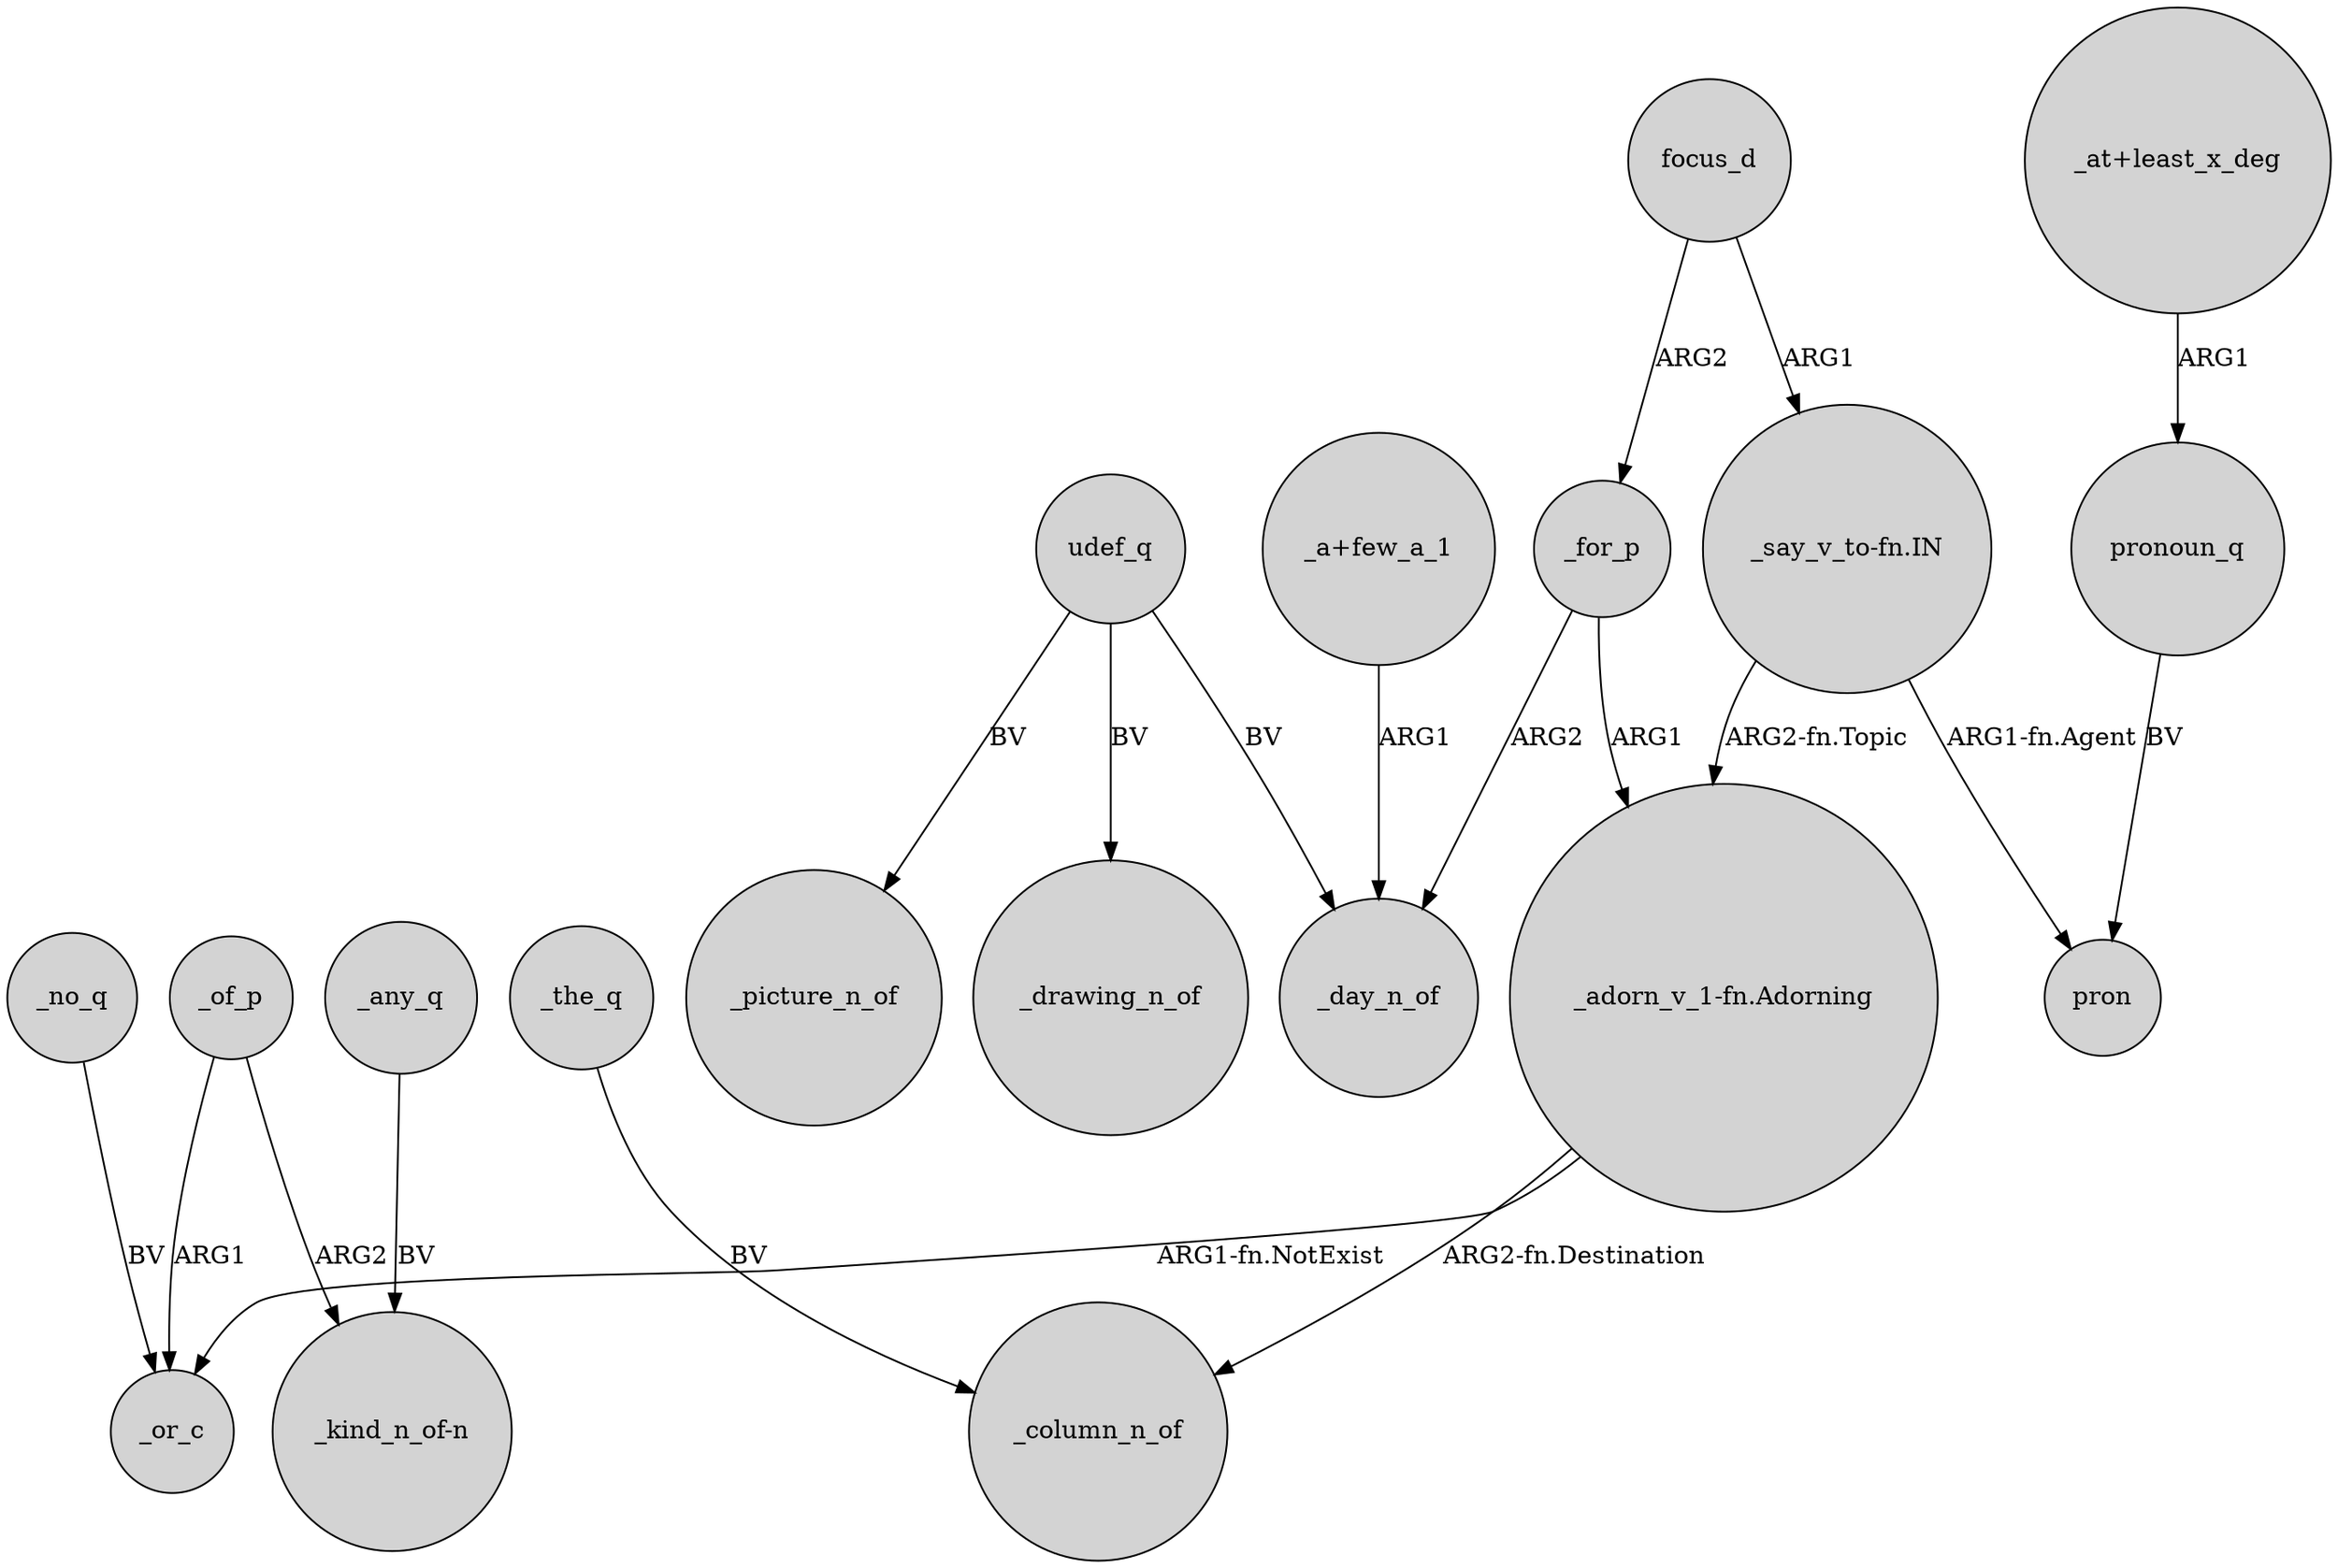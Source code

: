 digraph {
	node [shape=circle style=filled]
	_no_q -> _or_c [label=BV]
	_the_q -> _column_n_of [label=BV]
	udef_q -> _day_n_of [label=BV]
	focus_d -> _for_p [label=ARG2]
	_of_p -> _or_c [label=ARG1]
	pronoun_q -> pron [label=BV]
	"_a+few_a_1" -> _day_n_of [label=ARG1]
	_for_p -> _day_n_of [label=ARG2]
	_for_p -> "_adorn_v_1-fn.Adorning" [label=ARG1]
	_any_q -> "_kind_n_of-n" [label=BV]
	"_adorn_v_1-fn.Adorning" -> _or_c [label="ARG1-fn.NotExist"]
	udef_q -> _picture_n_of [label=BV]
	udef_q -> _drawing_n_of [label=BV]
	"_say_v_to-fn.IN" -> pron [label="ARG1-fn.Agent"]
	"_adorn_v_1-fn.Adorning" -> _column_n_of [label="ARG2-fn.Destination"]
	"_at+least_x_deg" -> pronoun_q [label=ARG1]
	"_say_v_to-fn.IN" -> "_adorn_v_1-fn.Adorning" [label="ARG2-fn.Topic"]
	_of_p -> "_kind_n_of-n" [label=ARG2]
	focus_d -> "_say_v_to-fn.IN" [label=ARG1]
}
